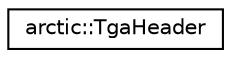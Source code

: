digraph "Graphical Class Hierarchy"
{
 // LATEX_PDF_SIZE
  edge [fontname="Helvetica",fontsize="10",labelfontname="Helvetica",labelfontsize="10"];
  node [fontname="Helvetica",fontsize="10",shape=record];
  rankdir="LR";
  Node0 [label="arctic::TgaHeader",height=0.2,width=0.4,color="black", fillcolor="white", style="filled",URL="$structarctic_1_1_tga_header.html",tooltip=" "];
}

